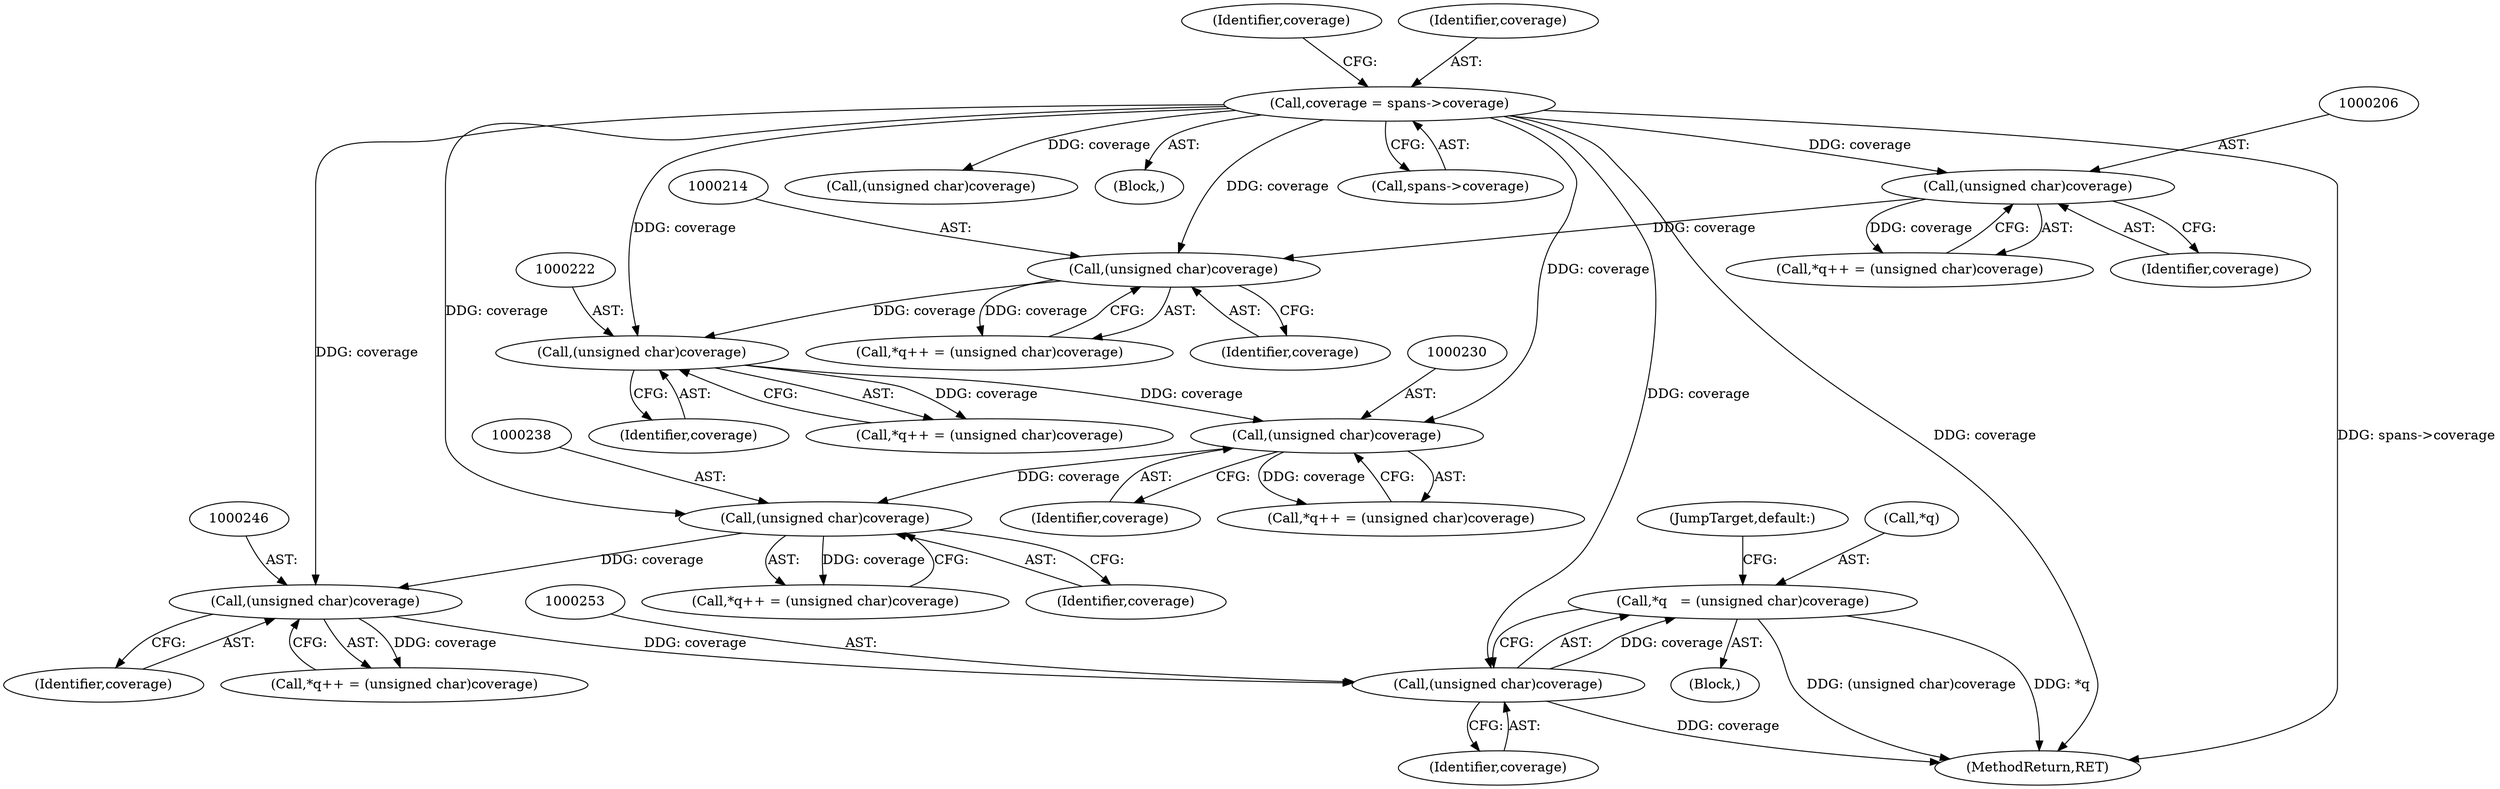 digraph "0_savannah_6305b869d86ff415a33576df6d43729673c66eee@pointer" {
"1000249" [label="(Call,*q   = (unsigned char)coverage)"];
"1000252" [label="(Call,(unsigned char)coverage)"];
"1000159" [label="(Call,coverage = spans->coverage)"];
"1000245" [label="(Call,(unsigned char)coverage)"];
"1000237" [label="(Call,(unsigned char)coverage)"];
"1000229" [label="(Call,(unsigned char)coverage)"];
"1000221" [label="(Call,(unsigned char)coverage)"];
"1000213" [label="(Call,(unsigned char)coverage)"];
"1000205" [label="(Call,(unsigned char)coverage)"];
"1000249" [label="(Call,*q   = (unsigned char)coverage)"];
"1000247" [label="(Identifier,coverage)"];
"1000199" [label="(Block,)"];
"1000179" [label="(Call,(unsigned char)coverage)"];
"1000221" [label="(Call,(unsigned char)coverage)"];
"1000223" [label="(Identifier,coverage)"];
"1000237" [label="(Call,(unsigned char)coverage)"];
"1000157" [label="(Block,)"];
"1000225" [label="(Call,*q++ = (unsigned char)coverage)"];
"1000205" [label="(Call,(unsigned char)coverage)"];
"1000256" [label="(MethodReturn,RET)"];
"1000213" [label="(Call,(unsigned char)coverage)"];
"1000207" [label="(Identifier,coverage)"];
"1000255" [label="(JumpTarget,default:)"];
"1000254" [label="(Identifier,coverage)"];
"1000241" [label="(Call,*q++ = (unsigned char)coverage)"];
"1000159" [label="(Call,coverage = spans->coverage)"];
"1000165" [label="(Identifier,coverage)"];
"1000231" [label="(Identifier,coverage)"];
"1000239" [label="(Identifier,coverage)"];
"1000161" [label="(Call,spans->coverage)"];
"1000217" [label="(Call,*q++ = (unsigned char)coverage)"];
"1000201" [label="(Call,*q++ = (unsigned char)coverage)"];
"1000252" [label="(Call,(unsigned char)coverage)"];
"1000245" [label="(Call,(unsigned char)coverage)"];
"1000233" [label="(Call,*q++ = (unsigned char)coverage)"];
"1000209" [label="(Call,*q++ = (unsigned char)coverage)"];
"1000250" [label="(Call,*q)"];
"1000160" [label="(Identifier,coverage)"];
"1000215" [label="(Identifier,coverage)"];
"1000229" [label="(Call,(unsigned char)coverage)"];
"1000249" -> "1000199"  [label="AST: "];
"1000249" -> "1000252"  [label="CFG: "];
"1000250" -> "1000249"  [label="AST: "];
"1000252" -> "1000249"  [label="AST: "];
"1000255" -> "1000249"  [label="CFG: "];
"1000249" -> "1000256"  [label="DDG: (unsigned char)coverage"];
"1000249" -> "1000256"  [label="DDG: *q"];
"1000252" -> "1000249"  [label="DDG: coverage"];
"1000252" -> "1000254"  [label="CFG: "];
"1000253" -> "1000252"  [label="AST: "];
"1000254" -> "1000252"  [label="AST: "];
"1000252" -> "1000256"  [label="DDG: coverage"];
"1000159" -> "1000252"  [label="DDG: coverage"];
"1000245" -> "1000252"  [label="DDG: coverage"];
"1000159" -> "1000157"  [label="AST: "];
"1000159" -> "1000161"  [label="CFG: "];
"1000160" -> "1000159"  [label="AST: "];
"1000161" -> "1000159"  [label="AST: "];
"1000165" -> "1000159"  [label="CFG: "];
"1000159" -> "1000256"  [label="DDG: coverage"];
"1000159" -> "1000256"  [label="DDG: spans->coverage"];
"1000159" -> "1000179"  [label="DDG: coverage"];
"1000159" -> "1000205"  [label="DDG: coverage"];
"1000159" -> "1000213"  [label="DDG: coverage"];
"1000159" -> "1000221"  [label="DDG: coverage"];
"1000159" -> "1000229"  [label="DDG: coverage"];
"1000159" -> "1000237"  [label="DDG: coverage"];
"1000159" -> "1000245"  [label="DDG: coverage"];
"1000245" -> "1000241"  [label="AST: "];
"1000245" -> "1000247"  [label="CFG: "];
"1000246" -> "1000245"  [label="AST: "];
"1000247" -> "1000245"  [label="AST: "];
"1000241" -> "1000245"  [label="CFG: "];
"1000245" -> "1000241"  [label="DDG: coverage"];
"1000237" -> "1000245"  [label="DDG: coverage"];
"1000237" -> "1000233"  [label="AST: "];
"1000237" -> "1000239"  [label="CFG: "];
"1000238" -> "1000237"  [label="AST: "];
"1000239" -> "1000237"  [label="AST: "];
"1000233" -> "1000237"  [label="CFG: "];
"1000237" -> "1000233"  [label="DDG: coverage"];
"1000229" -> "1000237"  [label="DDG: coverage"];
"1000229" -> "1000225"  [label="AST: "];
"1000229" -> "1000231"  [label="CFG: "];
"1000230" -> "1000229"  [label="AST: "];
"1000231" -> "1000229"  [label="AST: "];
"1000225" -> "1000229"  [label="CFG: "];
"1000229" -> "1000225"  [label="DDG: coverage"];
"1000221" -> "1000229"  [label="DDG: coverage"];
"1000221" -> "1000217"  [label="AST: "];
"1000221" -> "1000223"  [label="CFG: "];
"1000222" -> "1000221"  [label="AST: "];
"1000223" -> "1000221"  [label="AST: "];
"1000217" -> "1000221"  [label="CFG: "];
"1000221" -> "1000217"  [label="DDG: coverage"];
"1000213" -> "1000221"  [label="DDG: coverage"];
"1000213" -> "1000209"  [label="AST: "];
"1000213" -> "1000215"  [label="CFG: "];
"1000214" -> "1000213"  [label="AST: "];
"1000215" -> "1000213"  [label="AST: "];
"1000209" -> "1000213"  [label="CFG: "];
"1000213" -> "1000209"  [label="DDG: coverage"];
"1000205" -> "1000213"  [label="DDG: coverage"];
"1000205" -> "1000201"  [label="AST: "];
"1000205" -> "1000207"  [label="CFG: "];
"1000206" -> "1000205"  [label="AST: "];
"1000207" -> "1000205"  [label="AST: "];
"1000201" -> "1000205"  [label="CFG: "];
"1000205" -> "1000201"  [label="DDG: coverage"];
}
